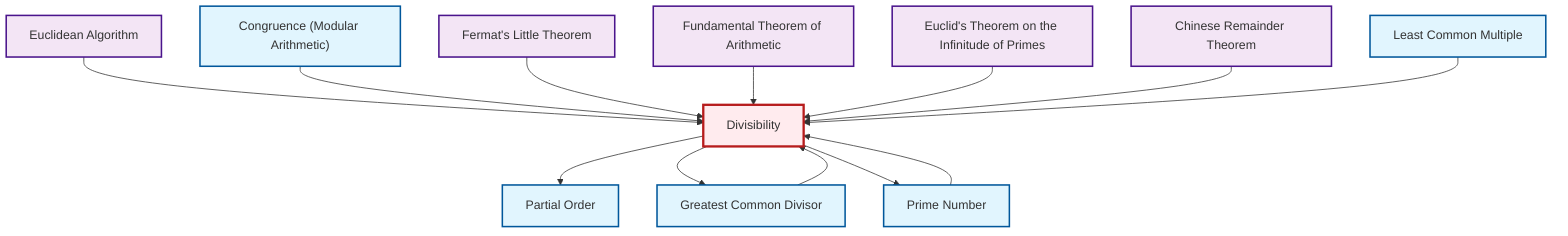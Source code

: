 graph TD
    classDef definition fill:#e1f5fe,stroke:#01579b,stroke-width:2px
    classDef theorem fill:#f3e5f5,stroke:#4a148c,stroke-width:2px
    classDef axiom fill:#fff3e0,stroke:#e65100,stroke-width:2px
    classDef example fill:#e8f5e9,stroke:#1b5e20,stroke-width:2px
    classDef current fill:#ffebee,stroke:#b71c1c,stroke-width:3px
    thm-fundamental-arithmetic["Fundamental Theorem of Arithmetic"]:::theorem
    thm-fermat-little["Fermat's Little Theorem"]:::theorem
    def-lcm["Least Common Multiple"]:::definition
    def-gcd["Greatest Common Divisor"]:::definition
    def-prime["Prime Number"]:::definition
    def-partial-order["Partial Order"]:::definition
    thm-chinese-remainder["Chinese Remainder Theorem"]:::theorem
    thm-euclid-infinitude-primes["Euclid's Theorem on the Infinitude of Primes"]:::theorem
    def-congruence["Congruence (Modular Arithmetic)"]:::definition
    def-divisibility["Divisibility"]:::definition
    thm-euclidean-algorithm["Euclidean Algorithm"]:::theorem
    thm-euclidean-algorithm --> def-divisibility
    def-congruence --> def-divisibility
    thm-fermat-little --> def-divisibility
    def-prime --> def-divisibility
    thm-fundamental-arithmetic --> def-divisibility
    thm-euclid-infinitude-primes --> def-divisibility
    def-gcd --> def-divisibility
    thm-chinese-remainder --> def-divisibility
    def-divisibility --> def-partial-order
    def-lcm --> def-divisibility
    def-divisibility --> def-gcd
    def-divisibility --> def-prime
    class def-divisibility current